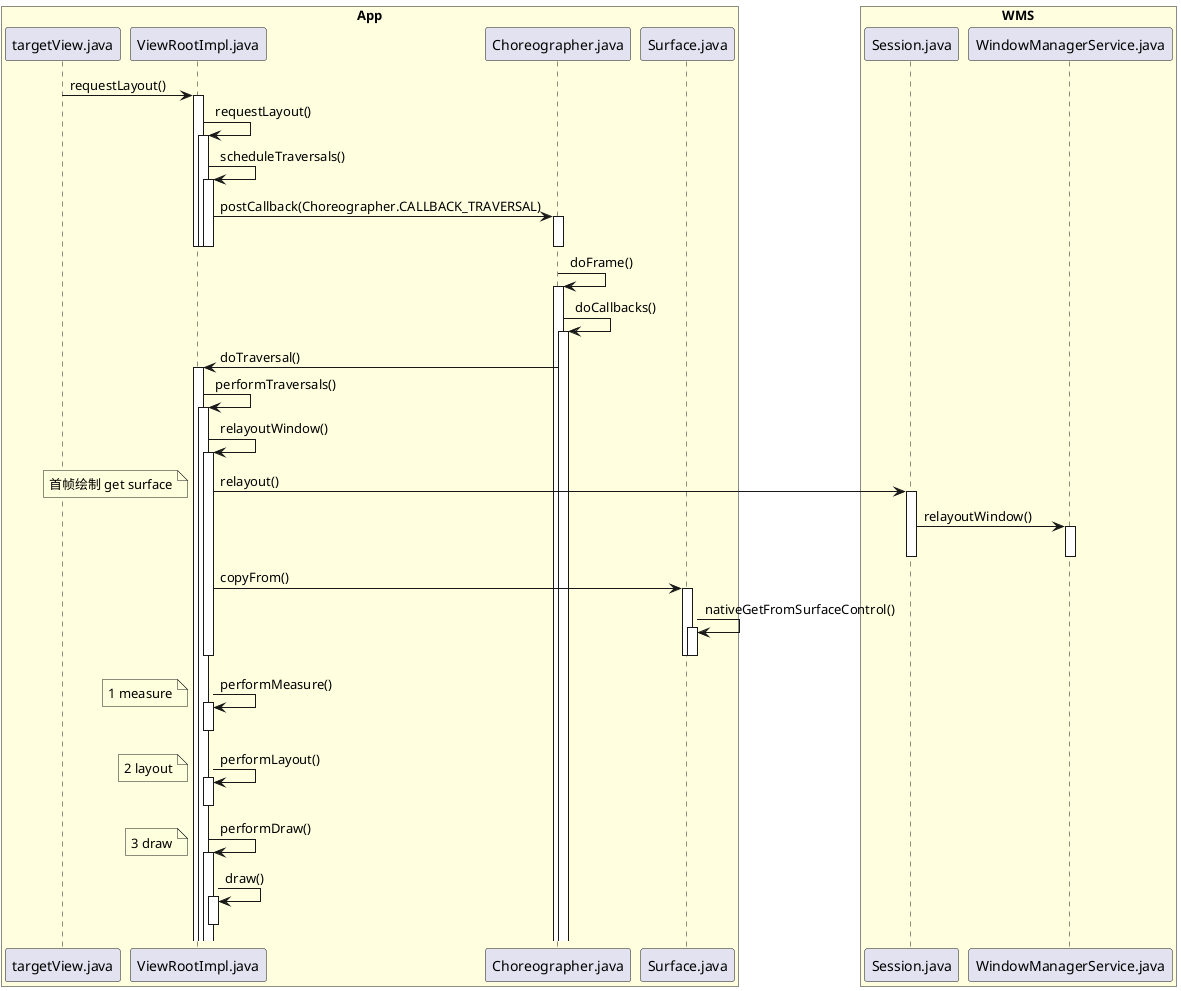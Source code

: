 @startuml
box "App" #LightYellow
participant targetView.java
participant ViewRootImpl.java
participant Choreographer.java
participant Surface.java
end box

box "WMS" #LightYellow
participant Session.java
participant WindowManagerService.java
end box

targetView.java -> ViewRootImpl.java: requestLayout()
activate ViewRootImpl.java
ViewRootImpl.java -> ViewRootImpl.java: requestLayout()
activate ViewRootImpl.java
ViewRootImpl.java -> ViewRootImpl.java: scheduleTraversals()
activate ViewRootImpl.java
ViewRootImpl.java -> Choreographer.java: postCallback(Choreographer.CALLBACK_TRAVERSAL)
activate Choreographer.java
deactivate Choreographer.java
deactivate ViewRootImpl.java
deactivate ViewRootImpl.java
deactivate ViewRootImpl.java
deactivate WindowManagerService.java
deactivate Session.java
deactivate targetView.java

Choreographer.java -> Choreographer.java: doFrame()
activate Choreographer.java
Choreographer.java -> Choreographer.java: doCallbacks()
activate Choreographer.java
Choreographer.java -> ViewRootImpl.java: doTraversal()
activate ViewRootImpl.java

ViewRootImpl.java -> ViewRootImpl.java: performTraversals()
activate ViewRootImpl.java
ViewRootImpl.java -> ViewRootImpl.java: relayoutWindow()
activate ViewRootImpl.java
ViewRootImpl.java -> Session.java: relayout()
activate Session.java
note left: 首帧绘制 get surface
Session.java -> WindowManagerService.java: relayoutWindow()
activate WindowManagerService.java
deactivate WindowManagerService.java
deactivate Session.java
ViewRootImpl.java -> Surface.java:copyFrom()
activate Surface.java
Surface.java -> Surface.java:nativeGetFromSurfaceControl()
activate Surface.java
deactivate Surface.java
deactivate Surface.java
deactivate ViewRootImpl.java

ViewRootImpl.java -> ViewRootImpl.java: performMeasure()
note left: 1 measure
activate ViewRootImpl.java
deactivate ViewRootImpl.java
ViewRootImpl.java -> ViewRootImpl.java: performLayout()
note left: 2 layout
activate ViewRootImpl.java
deactivate ViewRootImpl.java
ViewRootImpl.java -> ViewRootImpl.java: performDraw()
note left: 3 draw
activate ViewRootImpl.java
ViewRootImpl.java -> ViewRootImpl.java: draw()
activate ViewRootImpl.java
deactivate ViewRootImpl.java


@enduml